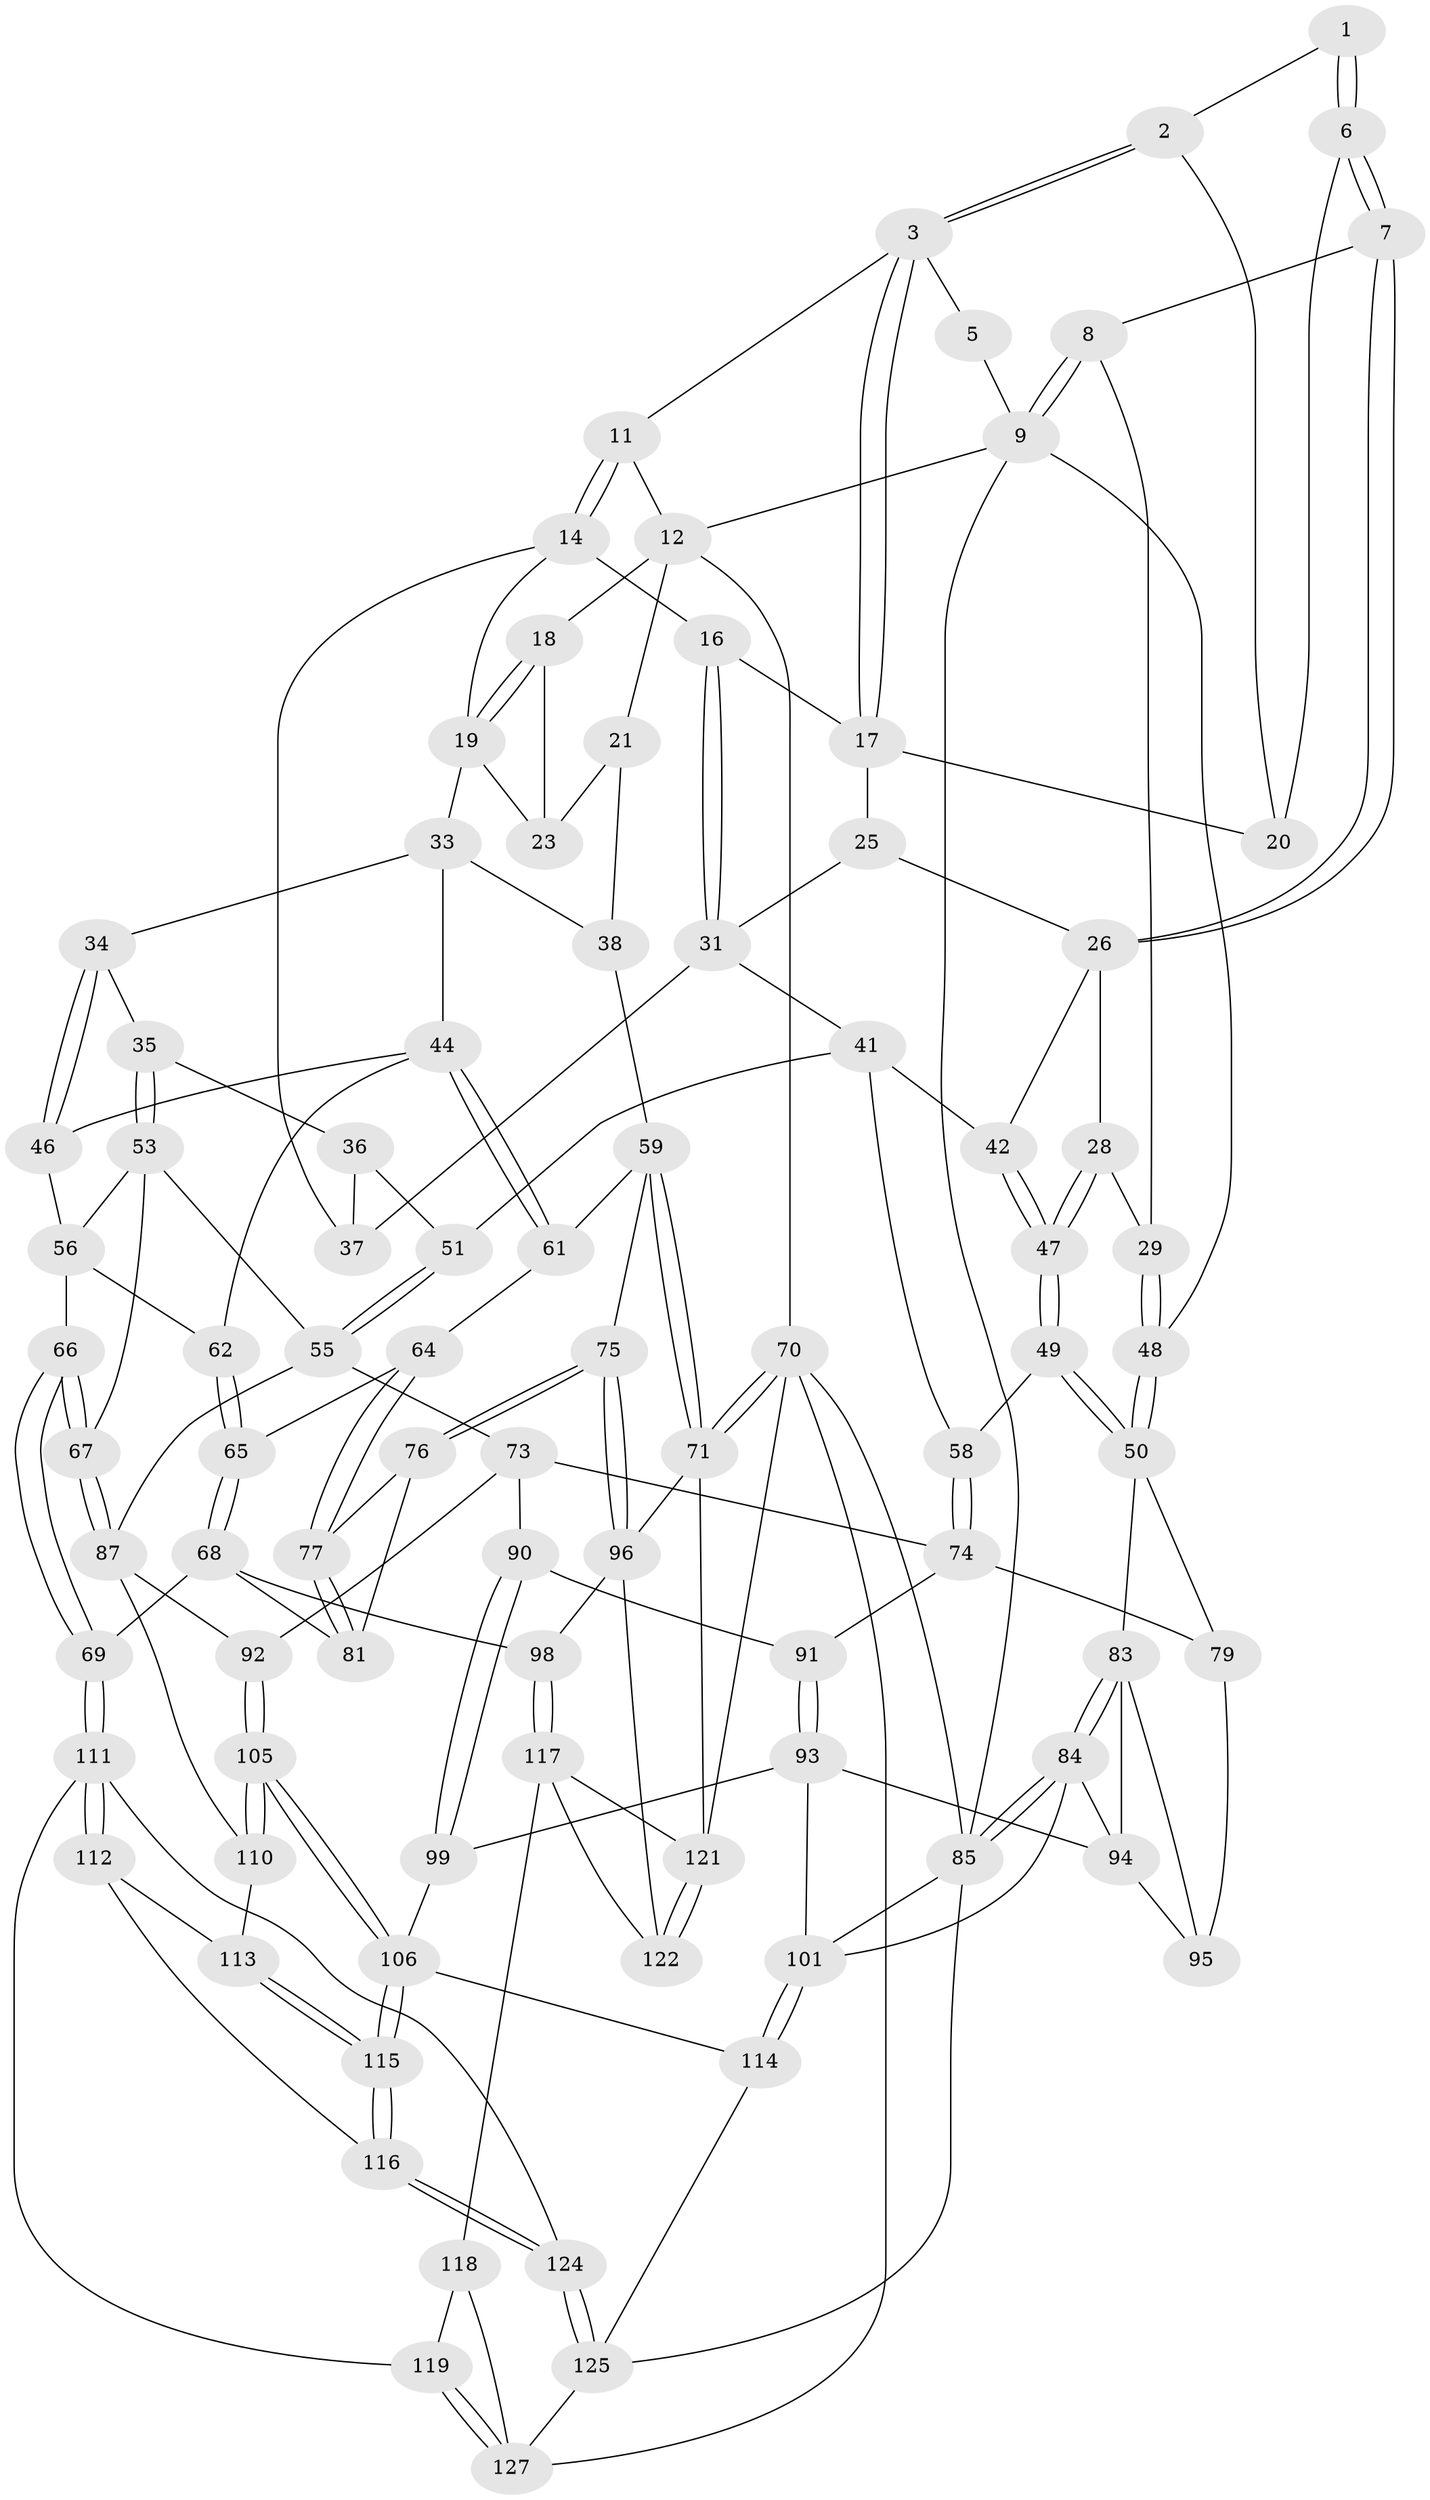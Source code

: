 // original degree distribution, {3: 0.015384615384615385, 4: 0.24615384615384617, 6: 0.23076923076923078, 5: 0.5076923076923077}
// Generated by graph-tools (version 1.1) at 2025/11/02/27/25 16:11:53]
// undirected, 91 vertices, 204 edges
graph export_dot {
graph [start="1"]
  node [color=gray90,style=filled];
  1 [pos="+0.1675073392180633+0.042924678950652176"];
  2 [pos="+0.23732556450238115+0.0628893903229821"];
  3 [pos="+0.35883414047235423+0.025301674037537126",super="+4"];
  5 [pos="+0+0"];
  6 [pos="+0.12557515325116325+0.10682695817285583"];
  7 [pos="+0.08651356695521535+0.13118777294452513"];
  8 [pos="+0.05627694078011082+0.1206553572257337"];
  9 [pos="+0+0",super="+10"];
  11 [pos="+0.4359897529336161+0"];
  12 [pos="+1+0",super="+13"];
  14 [pos="+0.625379862707393+0.14159506432309377",super="+15"];
  16 [pos="+0.4025575643519988+0.16995738187503504"];
  17 [pos="+0.3654027871560075+0.11672633865417682",super="+24"];
  18 [pos="+0.8886984705972942+0"];
  19 [pos="+0.6323201740428883+0.14242510377209916",super="+30"];
  20 [pos="+0.20632827745159285+0.12503296727951113"];
  21 [pos="+1+0",super="+22"];
  23 [pos="+0.8679497877336377+0.13515758289019464"];
  25 [pos="+0.2240065927173165+0.21851476805460757"];
  26 [pos="+0.1401059192494683+0.21984993134380906",super="+27"];
  28 [pos="+0.018175077212308675+0.31535539453153877"];
  29 [pos="+0+0.3120377736878875"];
  31 [pos="+0.3763945815697104+0.32186500202514146",super="+32"];
  33 [pos="+0.7111358289811657+0.24357794238512984",super="+39"];
  34 [pos="+0.6630401440279379+0.34853599610015334"];
  35 [pos="+0.5870041132609074+0.356504104540031"];
  36 [pos="+0.5731144615088158+0.34553894822167486",super="+43"];
  37 [pos="+0.5557738356262386+0.21170457456198422",super="+40"];
  38 [pos="+0.9080615024760467+0.3049096950039926",super="+57"];
  41 [pos="+0.2038899729377147+0.3742495055804872",super="+52"];
  42 [pos="+0.20046758338774268+0.3741153131244799"];
  44 [pos="+0.8353846055290172+0.45519159349097116",super="+45"];
  46 [pos="+0.7420656825919386+0.44671032955820206"];
  47 [pos="+0.10043943451755252+0.42548805176941035"];
  48 [pos="+0+0.3442822938499151"];
  49 [pos="+0.08680796271886893+0.5008423829075694"];
  50 [pos="+0+0.5983143695186302",super="+80"];
  51 [pos="+0.39907385236934717+0.4881986636767014"];
  53 [pos="+0.5721385105555099+0.49763324765379074",super="+54"];
  55 [pos="+0.41926155020782435+0.5212261516756774",super="+72"];
  56 [pos="+0.6821202621528697+0.4719221981291065",super="+63"];
  58 [pos="+0.1695764864343055+0.5510766961688389"];
  59 [pos="+1+0.5739185366883187",super="+60"];
  61 [pos="+0.8384795385278563+0.4605303868598863"];
  62 [pos="+0.7029881746154885+0.5651389040074156"];
  64 [pos="+0.755722926798847+0.6050457938374894"];
  65 [pos="+0.7443373401354499+0.6091020932164767"];
  66 [pos="+0.5517494902120796+0.6600493201126546"];
  67 [pos="+0.5292998127348341+0.6453344564844411"];
  68 [pos="+0.6287063876036993+0.7268947883302128",super="+82"];
  69 [pos="+0.6076815184535874+0.7155982954517408"];
  70 [pos="+1+1",super="+130"];
  71 [pos="+1+0.929830874720561",super="+109"];
  73 [pos="+0.2839981341718071+0.6356661862969621",super="+89"];
  74 [pos="+0.17844371342768628+0.6020053591262887",super="+78"];
  75 [pos="+0.8929665411146217+0.6763640141471535"];
  76 [pos="+0.8358658105539799+0.6652845601744274"];
  77 [pos="+0.785800257675315+0.6330060330536662"];
  79 [pos="+0.018610568384797566+0.6924911966470896"];
  81 [pos="+0.7211592601431518+0.6970756978542527"];
  83 [pos="+0+0.7568413302637275",super="+108"];
  84 [pos="+0+0.8909486717767939",super="+103"];
  85 [pos="+0+1",super="+86"];
  87 [pos="+0.5177922573607432+0.655306486034756",super="+88"];
  90 [pos="+0.26295895424223864+0.7215603041354115"];
  91 [pos="+0.1810650247242204+0.7041254609309707"];
  92 [pos="+0.30809927360048905+0.7317363552556407"];
  93 [pos="+0.17303213917391522+0.7330033526722525",super="+100"];
  94 [pos="+0.12941875679378098+0.7487012684025465",super="+104"];
  95 [pos="+0.078419186754914+0.7328125601555511"];
  96 [pos="+0.8799417766972307+0.7666915158736886",super="+97"];
  98 [pos="+0.6324609249130955+0.7305925989394095"];
  99 [pos="+0.21942549230330732+0.7675518663045212"];
  101 [pos="+0.17233232835690945+0.8605549319292867",super="+102"];
  105 [pos="+0.3224257545977428+0.7915878393902193"];
  106 [pos="+0.3215246485577013+0.8207966217713046",super="+107"];
  110 [pos="+0.4879593333633749+0.6966040016703466"];
  111 [pos="+0.4935666603121642+0.8777343316662904",super="+120"];
  112 [pos="+0.44785874899152195+0.8341103266463666"];
  113 [pos="+0.45412790851586654+0.7683488871677752"];
  114 [pos="+0.1920487135212541+0.8795331017722464"];
  115 [pos="+0.32428070708679513+0.823182379340749"];
  116 [pos="+0.34710726188259816+0.8527097981625343"];
  117 [pos="+0.6532388215442098+0.889798925948136",super="+123"];
  118 [pos="+0.594535757484101+0.9269406160700243"];
  119 [pos="+0.5027687731373338+0.9191064383864124"];
  121 [pos="+0.8499695164371004+0.9577002334955422",super="+129"];
  122 [pos="+0.786830350521335+0.8368046986068325"];
  124 [pos="+0.3554398707534018+0.8893566959721659"];
  125 [pos="+0.32788043628067826+1",super="+126"];
  127 [pos="+0.3352423161330835+1",super="+128"];
  1 -- 2;
  1 -- 6;
  1 -- 6;
  2 -- 3;
  2 -- 3;
  2 -- 20;
  3 -- 17;
  3 -- 17;
  3 -- 11;
  3 -- 5;
  5 -- 9;
  6 -- 7;
  6 -- 7;
  6 -- 20;
  7 -- 8;
  7 -- 26;
  7 -- 26;
  8 -- 9;
  8 -- 9;
  8 -- 29;
  9 -- 48;
  9 -- 12;
  9 -- 85;
  11 -- 12;
  11 -- 14;
  11 -- 14;
  12 -- 18;
  12 -- 21;
  12 -- 70;
  14 -- 19;
  14 -- 16;
  14 -- 37;
  16 -- 17;
  16 -- 31;
  16 -- 31;
  17 -- 20;
  17 -- 25;
  18 -- 19;
  18 -- 19;
  18 -- 23;
  19 -- 33;
  19 -- 23;
  21 -- 38 [weight=2];
  21 -- 23;
  25 -- 26;
  25 -- 31;
  26 -- 42;
  26 -- 28;
  28 -- 29;
  28 -- 47;
  28 -- 47;
  29 -- 48;
  29 -- 48;
  31 -- 41;
  31 -- 37;
  33 -- 34;
  33 -- 44;
  33 -- 38;
  34 -- 35;
  34 -- 46;
  34 -- 46;
  35 -- 36;
  35 -- 53;
  35 -- 53;
  36 -- 37 [weight=2];
  36 -- 51;
  38 -- 59;
  41 -- 42;
  41 -- 58;
  41 -- 51;
  42 -- 47;
  42 -- 47;
  44 -- 61;
  44 -- 61;
  44 -- 46;
  44 -- 62;
  46 -- 56;
  47 -- 49;
  47 -- 49;
  48 -- 50;
  48 -- 50;
  49 -- 50;
  49 -- 50;
  49 -- 58;
  50 -- 83;
  50 -- 79;
  51 -- 55;
  51 -- 55;
  53 -- 56;
  53 -- 67;
  53 -- 55;
  55 -- 73;
  55 -- 87;
  56 -- 66;
  56 -- 62;
  58 -- 74;
  58 -- 74;
  59 -- 71;
  59 -- 71;
  59 -- 75;
  59 -- 61;
  61 -- 64;
  62 -- 65;
  62 -- 65;
  64 -- 65;
  64 -- 77;
  64 -- 77;
  65 -- 68;
  65 -- 68;
  66 -- 67;
  66 -- 67;
  66 -- 69;
  66 -- 69;
  67 -- 87;
  67 -- 87;
  68 -- 69;
  68 -- 81;
  68 -- 98;
  69 -- 111;
  69 -- 111;
  70 -- 71;
  70 -- 71;
  70 -- 85;
  70 -- 127;
  70 -- 121;
  71 -- 96;
  71 -- 121;
  73 -- 74;
  73 -- 90;
  73 -- 92;
  74 -- 91;
  74 -- 79;
  75 -- 76;
  75 -- 76;
  75 -- 96;
  75 -- 96;
  76 -- 77;
  76 -- 81;
  77 -- 81;
  77 -- 81;
  79 -- 95;
  83 -- 84;
  83 -- 84;
  83 -- 94;
  83 -- 95;
  84 -- 85;
  84 -- 85;
  84 -- 101;
  84 -- 94;
  85 -- 125;
  85 -- 101;
  87 -- 110;
  87 -- 92;
  90 -- 91;
  90 -- 99;
  90 -- 99;
  91 -- 93;
  91 -- 93;
  92 -- 105;
  92 -- 105;
  93 -- 94;
  93 -- 101;
  93 -- 99;
  94 -- 95;
  96 -- 98;
  96 -- 122;
  98 -- 117;
  98 -- 117;
  99 -- 106;
  101 -- 114;
  101 -- 114;
  105 -- 106;
  105 -- 106;
  105 -- 110;
  105 -- 110;
  106 -- 115;
  106 -- 115;
  106 -- 114;
  110 -- 113;
  111 -- 112;
  111 -- 112;
  111 -- 124;
  111 -- 119;
  112 -- 113;
  112 -- 116;
  113 -- 115;
  113 -- 115;
  114 -- 125;
  115 -- 116;
  115 -- 116;
  116 -- 124;
  116 -- 124;
  117 -- 118;
  117 -- 122;
  117 -- 121;
  118 -- 119;
  118 -- 127;
  119 -- 127;
  119 -- 127;
  121 -- 122;
  121 -- 122;
  124 -- 125;
  124 -- 125;
  125 -- 127;
}
